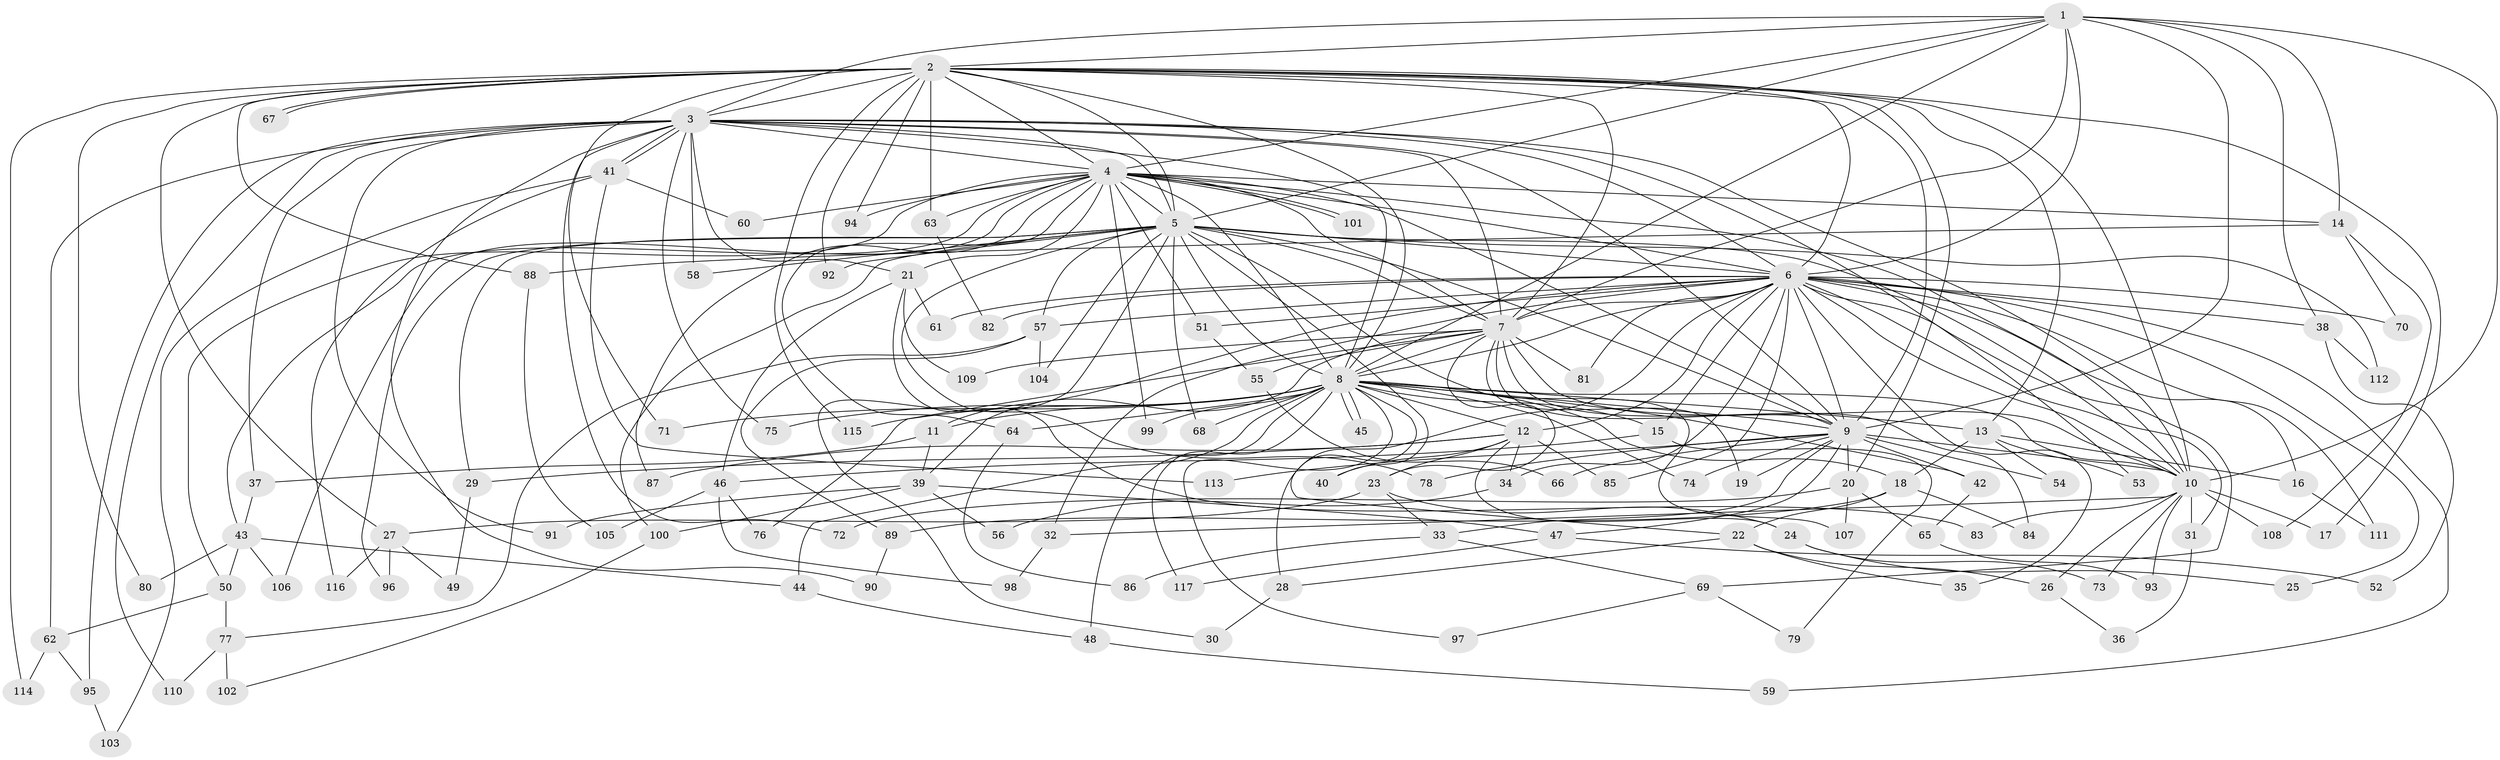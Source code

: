 // coarse degree distribution, {11: 0.011235955056179775, 20: 0.02247191011235955, 31: 0.02247191011235955, 17: 0.02247191011235955, 25: 0.011235955056179775, 15: 0.011235955056179775, 4: 0.10112359550561797, 6: 0.07865168539325842, 5: 0.06741573033707865, 3: 0.12359550561797752, 2: 0.5056179775280899, 1: 0.02247191011235955}
// Generated by graph-tools (version 1.1) at 2025/51/02/27/25 19:51:43]
// undirected, 117 vertices, 259 edges
graph export_dot {
graph [start="1"]
  node [color=gray90,style=filled];
  1;
  2;
  3;
  4;
  5;
  6;
  7;
  8;
  9;
  10;
  11;
  12;
  13;
  14;
  15;
  16;
  17;
  18;
  19;
  20;
  21;
  22;
  23;
  24;
  25;
  26;
  27;
  28;
  29;
  30;
  31;
  32;
  33;
  34;
  35;
  36;
  37;
  38;
  39;
  40;
  41;
  42;
  43;
  44;
  45;
  46;
  47;
  48;
  49;
  50;
  51;
  52;
  53;
  54;
  55;
  56;
  57;
  58;
  59;
  60;
  61;
  62;
  63;
  64;
  65;
  66;
  67;
  68;
  69;
  70;
  71;
  72;
  73;
  74;
  75;
  76;
  77;
  78;
  79;
  80;
  81;
  82;
  83;
  84;
  85;
  86;
  87;
  88;
  89;
  90;
  91;
  92;
  93;
  94;
  95;
  96;
  97;
  98;
  99;
  100;
  101;
  102;
  103;
  104;
  105;
  106;
  107;
  108;
  109;
  110;
  111;
  112;
  113;
  114;
  115;
  116;
  117;
  1 -- 2;
  1 -- 3;
  1 -- 4;
  1 -- 5;
  1 -- 6;
  1 -- 7;
  1 -- 8;
  1 -- 9;
  1 -- 10;
  1 -- 14;
  1 -- 38;
  2 -- 3;
  2 -- 4;
  2 -- 5;
  2 -- 6;
  2 -- 7;
  2 -- 8;
  2 -- 9;
  2 -- 10;
  2 -- 13;
  2 -- 17;
  2 -- 20;
  2 -- 27;
  2 -- 63;
  2 -- 67;
  2 -- 67;
  2 -- 71;
  2 -- 80;
  2 -- 88;
  2 -- 92;
  2 -- 94;
  2 -- 114;
  2 -- 115;
  3 -- 4;
  3 -- 5;
  3 -- 6;
  3 -- 7;
  3 -- 8;
  3 -- 9;
  3 -- 10;
  3 -- 21;
  3 -- 37;
  3 -- 41;
  3 -- 41;
  3 -- 53;
  3 -- 58;
  3 -- 62;
  3 -- 72;
  3 -- 75;
  3 -- 90;
  3 -- 91;
  3 -- 95;
  3 -- 110;
  4 -- 5;
  4 -- 6;
  4 -- 7;
  4 -- 8;
  4 -- 9;
  4 -- 10;
  4 -- 14;
  4 -- 21;
  4 -- 43;
  4 -- 50;
  4 -- 51;
  4 -- 60;
  4 -- 63;
  4 -- 64;
  4 -- 87;
  4 -- 94;
  4 -- 99;
  4 -- 101;
  4 -- 101;
  4 -- 106;
  5 -- 6;
  5 -- 7;
  5 -- 8;
  5 -- 9;
  5 -- 10;
  5 -- 29;
  5 -- 30;
  5 -- 40;
  5 -- 57;
  5 -- 58;
  5 -- 68;
  5 -- 78;
  5 -- 92;
  5 -- 96;
  5 -- 100;
  5 -- 104;
  5 -- 107;
  5 -- 112;
  6 -- 7;
  6 -- 8;
  6 -- 9;
  6 -- 10;
  6 -- 11;
  6 -- 12;
  6 -- 15;
  6 -- 16;
  6 -- 25;
  6 -- 28;
  6 -- 31;
  6 -- 32;
  6 -- 34;
  6 -- 35;
  6 -- 38;
  6 -- 51;
  6 -- 57;
  6 -- 59;
  6 -- 61;
  6 -- 69;
  6 -- 70;
  6 -- 81;
  6 -- 82;
  6 -- 85;
  6 -- 111;
  7 -- 8;
  7 -- 9;
  7 -- 10;
  7 -- 19;
  7 -- 23;
  7 -- 39;
  7 -- 55;
  7 -- 76;
  7 -- 81;
  7 -- 84;
  7 -- 109;
  8 -- 9;
  8 -- 10;
  8 -- 11;
  8 -- 12;
  8 -- 13;
  8 -- 15;
  8 -- 18;
  8 -- 22;
  8 -- 42;
  8 -- 44;
  8 -- 45;
  8 -- 45;
  8 -- 48;
  8 -- 64;
  8 -- 68;
  8 -- 71;
  8 -- 74;
  8 -- 75;
  8 -- 97;
  8 -- 99;
  8 -- 115;
  8 -- 117;
  9 -- 10;
  9 -- 19;
  9 -- 20;
  9 -- 33;
  9 -- 42;
  9 -- 47;
  9 -- 54;
  9 -- 66;
  9 -- 74;
  9 -- 78;
  9 -- 113;
  10 -- 17;
  10 -- 26;
  10 -- 31;
  10 -- 32;
  10 -- 73;
  10 -- 83;
  10 -- 93;
  10 -- 108;
  11 -- 37;
  11 -- 39;
  12 -- 23;
  12 -- 24;
  12 -- 29;
  12 -- 34;
  12 -- 40;
  12 -- 85;
  12 -- 87;
  13 -- 16;
  13 -- 18;
  13 -- 53;
  13 -- 54;
  14 -- 70;
  14 -- 88;
  14 -- 108;
  15 -- 46;
  15 -- 79;
  16 -- 111;
  18 -- 22;
  18 -- 84;
  18 -- 89;
  20 -- 65;
  20 -- 72;
  20 -- 107;
  21 -- 46;
  21 -- 61;
  21 -- 83;
  21 -- 109;
  22 -- 26;
  22 -- 28;
  22 -- 35;
  23 -- 24;
  23 -- 27;
  23 -- 33;
  24 -- 25;
  24 -- 73;
  26 -- 36;
  27 -- 49;
  27 -- 96;
  27 -- 116;
  28 -- 30;
  29 -- 49;
  31 -- 36;
  32 -- 98;
  33 -- 69;
  33 -- 86;
  34 -- 56;
  37 -- 43;
  38 -- 52;
  38 -- 112;
  39 -- 47;
  39 -- 56;
  39 -- 91;
  39 -- 100;
  41 -- 60;
  41 -- 103;
  41 -- 113;
  41 -- 116;
  42 -- 65;
  43 -- 44;
  43 -- 50;
  43 -- 80;
  43 -- 106;
  44 -- 48;
  46 -- 76;
  46 -- 98;
  46 -- 105;
  47 -- 52;
  47 -- 117;
  48 -- 59;
  50 -- 62;
  50 -- 77;
  51 -- 55;
  55 -- 66;
  57 -- 77;
  57 -- 89;
  57 -- 104;
  62 -- 95;
  62 -- 114;
  63 -- 82;
  64 -- 86;
  65 -- 93;
  69 -- 79;
  69 -- 97;
  77 -- 102;
  77 -- 110;
  88 -- 105;
  89 -- 90;
  95 -- 103;
  100 -- 102;
}
